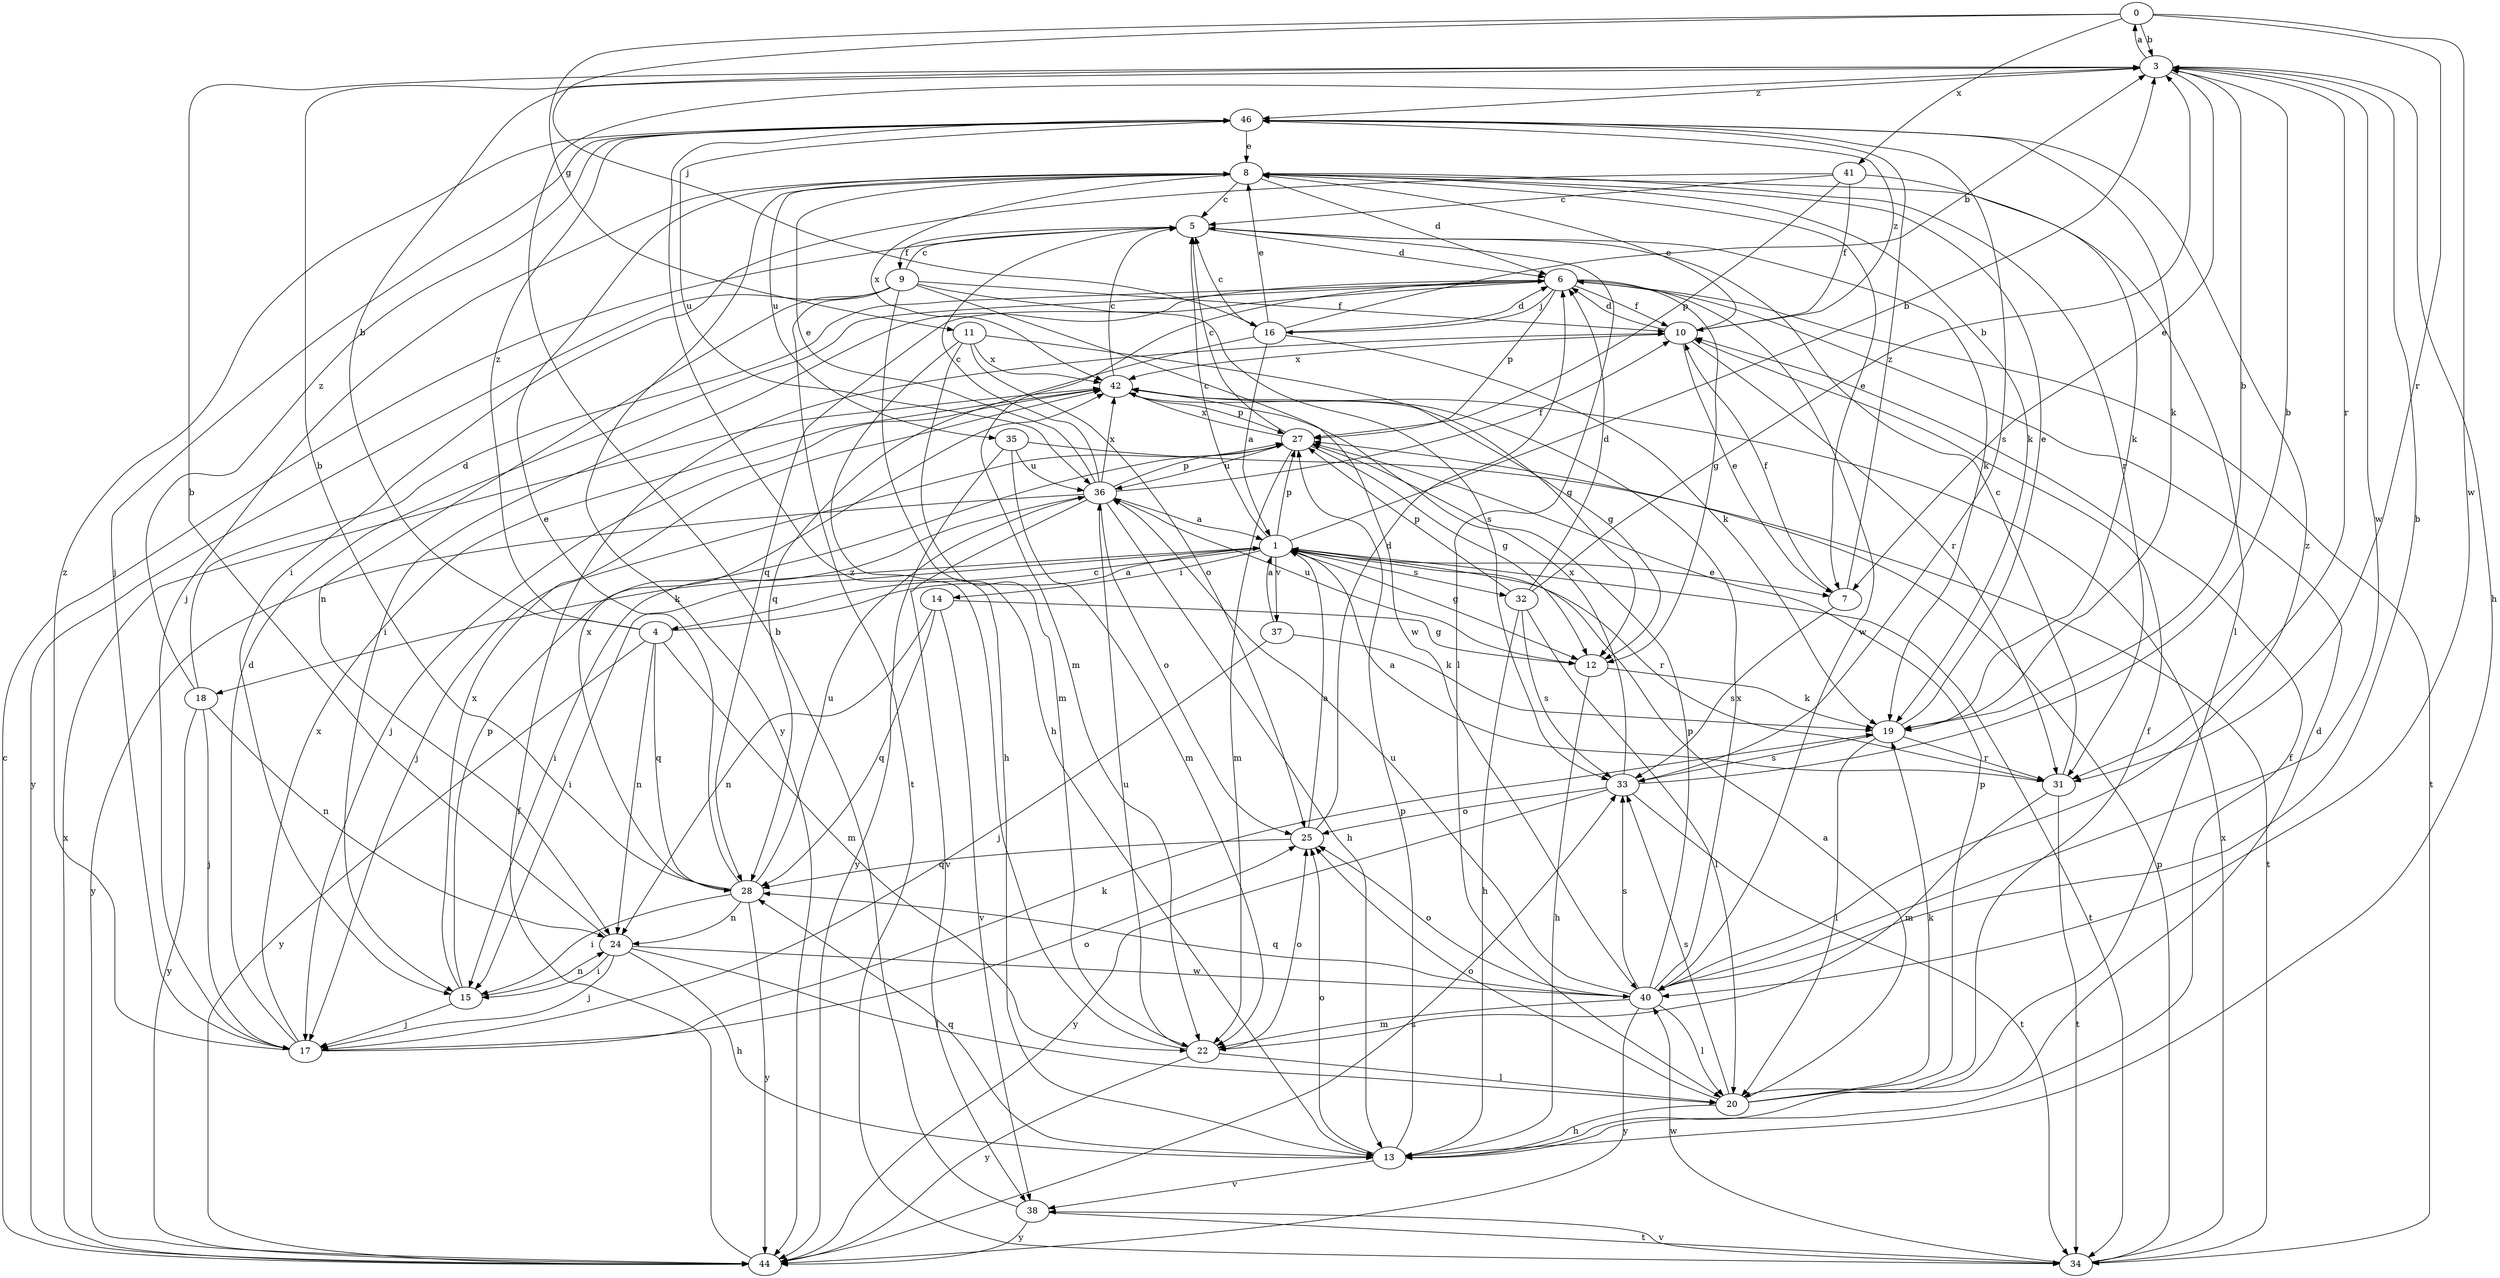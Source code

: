 strict digraph  {
0;
1;
3;
4;
5;
6;
7;
8;
9;
10;
11;
12;
13;
14;
15;
16;
17;
18;
19;
20;
22;
24;
25;
27;
28;
31;
32;
33;
34;
35;
36;
37;
38;
40;
41;
42;
44;
46;
0 -> 3  [label=b];
0 -> 11  [label=g];
0 -> 16  [label=j];
0 -> 31  [label=r];
0 -> 40  [label=w];
0 -> 41  [label=x];
1 -> 3  [label=b];
1 -> 4  [label=c];
1 -> 5  [label=c];
1 -> 7  [label=e];
1 -> 12  [label=g];
1 -> 14  [label=i];
1 -> 15  [label=i];
1 -> 18  [label=k];
1 -> 27  [label=p];
1 -> 31  [label=r];
1 -> 32  [label=s];
1 -> 34  [label=t];
1 -> 37  [label=v];
3 -> 0  [label=a];
3 -> 7  [label=e];
3 -> 13  [label=h];
3 -> 31  [label=r];
3 -> 40  [label=w];
3 -> 46  [label=z];
4 -> 1  [label=a];
4 -> 3  [label=b];
4 -> 22  [label=m];
4 -> 24  [label=n];
4 -> 28  [label=q];
4 -> 44  [label=y];
4 -> 46  [label=z];
5 -> 6  [label=d];
5 -> 9  [label=f];
5 -> 19  [label=k];
5 -> 20  [label=l];
6 -> 10  [label=f];
6 -> 12  [label=g];
6 -> 15  [label=i];
6 -> 16  [label=j];
6 -> 22  [label=m];
6 -> 27  [label=p];
6 -> 28  [label=q];
6 -> 34  [label=t];
6 -> 40  [label=w];
7 -> 10  [label=f];
7 -> 33  [label=s];
7 -> 46  [label=z];
8 -> 5  [label=c];
8 -> 6  [label=d];
8 -> 7  [label=e];
8 -> 17  [label=j];
8 -> 19  [label=k];
8 -> 20  [label=l];
8 -> 31  [label=r];
8 -> 35  [label=u];
8 -> 42  [label=x];
8 -> 44  [label=y];
9 -> 5  [label=c];
9 -> 10  [label=f];
9 -> 13  [label=h];
9 -> 24  [label=n];
9 -> 33  [label=s];
9 -> 34  [label=t];
9 -> 40  [label=w];
9 -> 44  [label=y];
10 -> 6  [label=d];
10 -> 7  [label=e];
10 -> 8  [label=e];
10 -> 31  [label=r];
10 -> 42  [label=x];
10 -> 46  [label=z];
11 -> 12  [label=g];
11 -> 13  [label=h];
11 -> 22  [label=m];
11 -> 25  [label=o];
11 -> 42  [label=x];
12 -> 13  [label=h];
12 -> 19  [label=k];
12 -> 36  [label=u];
13 -> 6  [label=d];
13 -> 10  [label=f];
13 -> 25  [label=o];
13 -> 27  [label=p];
13 -> 28  [label=q];
13 -> 38  [label=v];
14 -> 12  [label=g];
14 -> 24  [label=n];
14 -> 28  [label=q];
14 -> 38  [label=v];
15 -> 17  [label=j];
15 -> 24  [label=n];
15 -> 27  [label=p];
15 -> 42  [label=x];
16 -> 1  [label=a];
16 -> 3  [label=b];
16 -> 5  [label=c];
16 -> 6  [label=d];
16 -> 8  [label=e];
16 -> 19  [label=k];
16 -> 28  [label=q];
17 -> 6  [label=d];
17 -> 19  [label=k];
17 -> 25  [label=o];
17 -> 42  [label=x];
17 -> 46  [label=z];
18 -> 6  [label=d];
18 -> 17  [label=j];
18 -> 24  [label=n];
18 -> 44  [label=y];
18 -> 46  [label=z];
19 -> 3  [label=b];
19 -> 8  [label=e];
19 -> 20  [label=l];
19 -> 31  [label=r];
19 -> 33  [label=s];
20 -> 1  [label=a];
20 -> 10  [label=f];
20 -> 13  [label=h];
20 -> 19  [label=k];
20 -> 25  [label=o];
20 -> 27  [label=p];
20 -> 33  [label=s];
22 -> 20  [label=l];
22 -> 25  [label=o];
22 -> 36  [label=u];
22 -> 44  [label=y];
22 -> 46  [label=z];
24 -> 3  [label=b];
24 -> 13  [label=h];
24 -> 15  [label=i];
24 -> 17  [label=j];
24 -> 20  [label=l];
24 -> 40  [label=w];
25 -> 1  [label=a];
25 -> 6  [label=d];
25 -> 28  [label=q];
27 -> 5  [label=c];
27 -> 12  [label=g];
27 -> 17  [label=j];
27 -> 22  [label=m];
27 -> 36  [label=u];
27 -> 42  [label=x];
28 -> 3  [label=b];
28 -> 8  [label=e];
28 -> 15  [label=i];
28 -> 24  [label=n];
28 -> 36  [label=u];
28 -> 42  [label=x];
28 -> 44  [label=y];
31 -> 1  [label=a];
31 -> 5  [label=c];
31 -> 22  [label=m];
31 -> 34  [label=t];
32 -> 3  [label=b];
32 -> 6  [label=d];
32 -> 13  [label=h];
32 -> 20  [label=l];
32 -> 27  [label=p];
32 -> 33  [label=s];
33 -> 3  [label=b];
33 -> 25  [label=o];
33 -> 34  [label=t];
33 -> 42  [label=x];
33 -> 44  [label=y];
34 -> 27  [label=p];
34 -> 38  [label=v];
34 -> 40  [label=w];
34 -> 42  [label=x];
35 -> 22  [label=m];
35 -> 34  [label=t];
35 -> 36  [label=u];
35 -> 44  [label=y];
36 -> 1  [label=a];
36 -> 5  [label=c];
36 -> 8  [label=e];
36 -> 10  [label=f];
36 -> 13  [label=h];
36 -> 15  [label=i];
36 -> 25  [label=o];
36 -> 27  [label=p];
36 -> 38  [label=v];
36 -> 42  [label=x];
36 -> 44  [label=y];
37 -> 1  [label=a];
37 -> 17  [label=j];
37 -> 19  [label=k];
38 -> 3  [label=b];
38 -> 34  [label=t];
38 -> 44  [label=y];
40 -> 3  [label=b];
40 -> 20  [label=l];
40 -> 22  [label=m];
40 -> 25  [label=o];
40 -> 27  [label=p];
40 -> 28  [label=q];
40 -> 33  [label=s];
40 -> 36  [label=u];
40 -> 42  [label=x];
40 -> 44  [label=y];
40 -> 46  [label=z];
41 -> 5  [label=c];
41 -> 10  [label=f];
41 -> 15  [label=i];
41 -> 19  [label=k];
41 -> 27  [label=p];
42 -> 5  [label=c];
42 -> 12  [label=g];
42 -> 17  [label=j];
42 -> 27  [label=p];
44 -> 5  [label=c];
44 -> 10  [label=f];
44 -> 33  [label=s];
44 -> 42  [label=x];
46 -> 8  [label=e];
46 -> 17  [label=j];
46 -> 19  [label=k];
46 -> 33  [label=s];
46 -> 36  [label=u];
}
